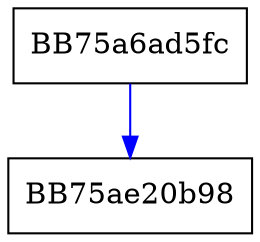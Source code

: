 digraph _Cnd_init_in_situ {
  node [shape="box"];
  graph [splines=ortho];
  BB75a6ad5fc -> BB75ae20b98 [color="blue"];
}